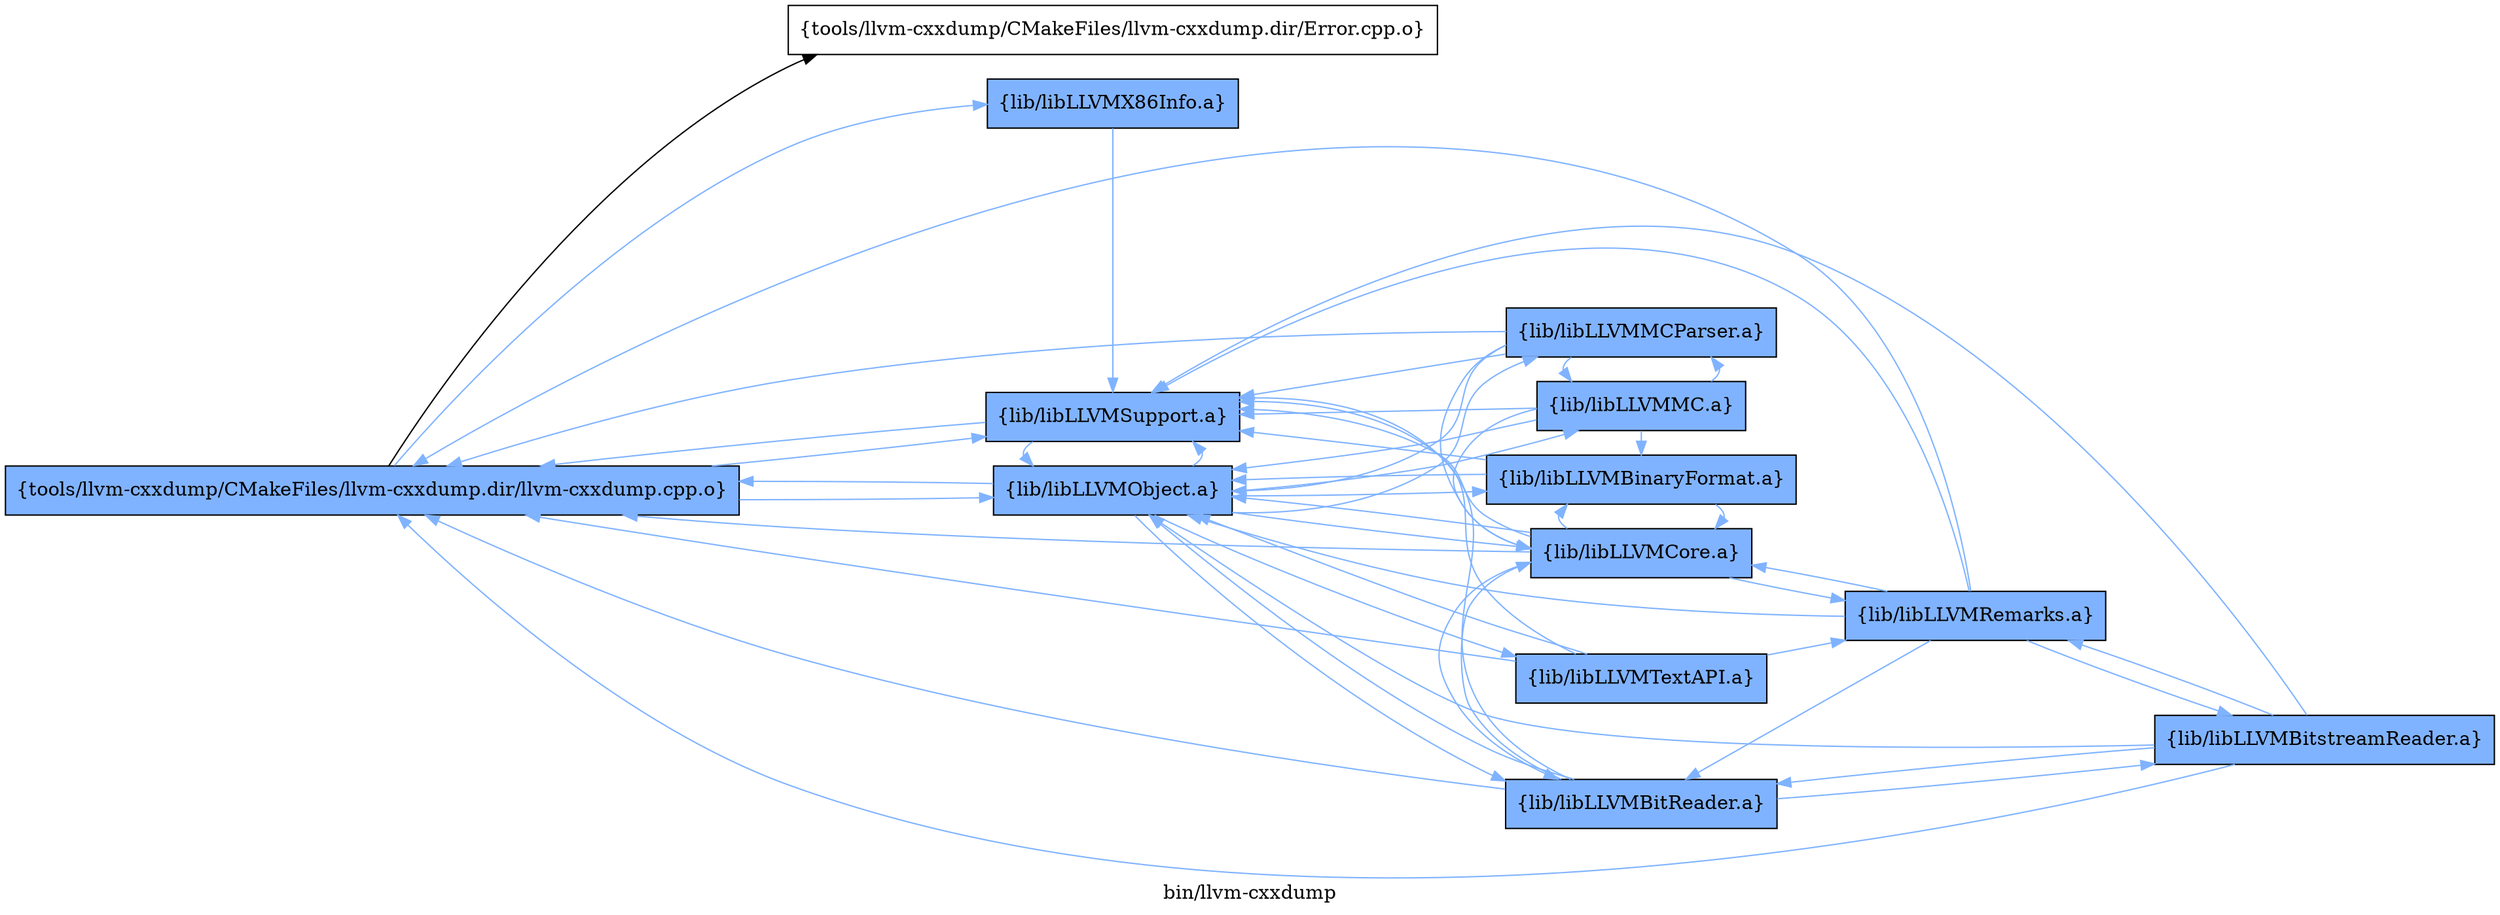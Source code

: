 digraph "bin/llvm-cxxdump" {
	label="bin/llvm-cxxdump";
	rankdir=LR;
	{ rank=same; Node0x55d2ca1a5c18;  }
	{ rank=same; Node0x55d2ca1a5448; Node0x55d2ca1a0998; Node0x55d2ca1a0ee8; Node0x55d2ca1a1398;  }
	{ rank=same; Node0x55d2ca1a6c08; Node0x55d2ca19e198; Node0x55d2ca19f188; Node0x55d2ca19f728; Node0x55d2ca19ddd8; Node0x55d2ca19eb98;  }

	Node0x55d2ca1a5c18 [shape=record,shape=box,group=1,style=filled,fillcolor="0.600000 0.5 1",label="{tools/llvm-cxxdump/CMakeFiles/llvm-cxxdump.dir/llvm-cxxdump.cpp.o}"];
	Node0x55d2ca1a5c18 -> Node0x55d2ca1a5448;
	Node0x55d2ca1a5c18 -> Node0x55d2ca1a0998[color="0.600000 0.5 1"];
	Node0x55d2ca1a5c18 -> Node0x55d2ca1a0ee8[color="0.600000 0.5 1"];
	Node0x55d2ca1a5c18 -> Node0x55d2ca1a1398[color="0.600000 0.5 1"];
	Node0x55d2ca1a5448 [shape=record,shape=box,group=0,label="{tools/llvm-cxxdump/CMakeFiles/llvm-cxxdump.dir/Error.cpp.o}"];
	Node0x55d2ca1a0998 [shape=record,shape=box,group=1,style=filled,fillcolor="0.600000 0.5 1",label="{lib/libLLVMX86Info.a}"];
	Node0x55d2ca1a0998 -> Node0x55d2ca1a1398[color="0.600000 0.5 1"];
	Node0x55d2ca1a0ee8 [shape=record,shape=box,group=1,style=filled,fillcolor="0.600000 0.5 1",label="{lib/libLLVMObject.a}"];
	Node0x55d2ca1a0ee8 -> Node0x55d2ca1a5c18[color="0.600000 0.5 1"];
	Node0x55d2ca1a0ee8 -> Node0x55d2ca1a1398[color="0.600000 0.5 1"];
	Node0x55d2ca1a0ee8 -> Node0x55d2ca1a6c08[color="0.600000 0.5 1"];
	Node0x55d2ca1a0ee8 -> Node0x55d2ca19e198[color="0.600000 0.5 1"];
	Node0x55d2ca1a0ee8 -> Node0x55d2ca19f188[color="0.600000 0.5 1"];
	Node0x55d2ca1a0ee8 -> Node0x55d2ca19f728[color="0.600000 0.5 1"];
	Node0x55d2ca1a0ee8 -> Node0x55d2ca19ddd8[color="0.600000 0.5 1"];
	Node0x55d2ca1a0ee8 -> Node0x55d2ca19eb98[color="0.600000 0.5 1"];
	Node0x55d2ca1a1398 [shape=record,shape=box,group=1,style=filled,fillcolor="0.600000 0.5 1",label="{lib/libLLVMSupport.a}"];
	Node0x55d2ca1a1398 -> Node0x55d2ca1a0ee8[color="0.600000 0.5 1"];
	Node0x55d2ca1a1398 -> Node0x55d2ca1a5c18[color="0.600000 0.5 1"];
	Node0x55d2ca1a6c08 [shape=record,shape=box,group=1,style=filled,fillcolor="0.600000 0.5 1",label="{lib/libLLVMBinaryFormat.a}"];
	Node0x55d2ca1a6c08 -> Node0x55d2ca19f728[color="0.600000 0.5 1"];
	Node0x55d2ca1a6c08 -> Node0x55d2ca1a0ee8[color="0.600000 0.5 1"];
	Node0x55d2ca1a6c08 -> Node0x55d2ca1a1398[color="0.600000 0.5 1"];
	Node0x55d2ca19e198 [shape=record,shape=box,group=1,style=filled,fillcolor="0.600000 0.5 1",label="{lib/libLLVMMC.a}"];
	Node0x55d2ca19e198 -> Node0x55d2ca1a0ee8[color="0.600000 0.5 1"];
	Node0x55d2ca19e198 -> Node0x55d2ca1a1398[color="0.600000 0.5 1"];
	Node0x55d2ca19e198 -> Node0x55d2ca19f728[color="0.600000 0.5 1"];
	Node0x55d2ca19e198 -> Node0x55d2ca19ddd8[color="0.600000 0.5 1"];
	Node0x55d2ca19e198 -> Node0x55d2ca1a6c08[color="0.600000 0.5 1"];
	Node0x55d2ca19f188 [shape=record,shape=box,group=1,style=filled,fillcolor="0.600000 0.5 1",label="{lib/libLLVMBitReader.a}"];
	Node0x55d2ca19f188 -> Node0x55d2ca1a5c18[color="0.600000 0.5 1"];
	Node0x55d2ca19f188 -> Node0x55d2ca1a0ee8[color="0.600000 0.5 1"];
	Node0x55d2ca19f188 -> Node0x55d2ca1a1398[color="0.600000 0.5 1"];
	Node0x55d2ca19f188 -> Node0x55d2ca19f728[color="0.600000 0.5 1"];
	Node0x55d2ca19f188 -> Node0x55d2ca1a00d8[color="0.600000 0.5 1"];
	Node0x55d2ca19f728 [shape=record,shape=box,group=1,style=filled,fillcolor="0.600000 0.5 1",label="{lib/libLLVMCore.a}"];
	Node0x55d2ca19f728 -> Node0x55d2ca1a5c18[color="0.600000 0.5 1"];
	Node0x55d2ca19f728 -> Node0x55d2ca1a0ee8[color="0.600000 0.5 1"];
	Node0x55d2ca19f728 -> Node0x55d2ca1a1398[color="0.600000 0.5 1"];
	Node0x55d2ca19f728 -> Node0x55d2ca19f188[color="0.600000 0.5 1"];
	Node0x55d2ca19f728 -> Node0x55d2ca1a6c08[color="0.600000 0.5 1"];
	Node0x55d2ca19f728 -> Node0x55d2ca19fc28[color="0.600000 0.5 1"];
	Node0x55d2ca19ddd8 [shape=record,shape=box,group=1,style=filled,fillcolor="0.600000 0.5 1",label="{lib/libLLVMMCParser.a}"];
	Node0x55d2ca19ddd8 -> Node0x55d2ca1a5c18[color="0.600000 0.5 1"];
	Node0x55d2ca19ddd8 -> Node0x55d2ca1a0ee8[color="0.600000 0.5 1"];
	Node0x55d2ca19ddd8 -> Node0x55d2ca1a1398[color="0.600000 0.5 1"];
	Node0x55d2ca19ddd8 -> Node0x55d2ca19e198[color="0.600000 0.5 1"];
	Node0x55d2ca19ddd8 -> Node0x55d2ca19f728[color="0.600000 0.5 1"];
	Node0x55d2ca19eb98 [shape=record,shape=box,group=1,style=filled,fillcolor="0.600000 0.5 1",label="{lib/libLLVMTextAPI.a}"];
	Node0x55d2ca19eb98 -> Node0x55d2ca1a1398[color="0.600000 0.5 1"];
	Node0x55d2ca19eb98 -> Node0x55d2ca1a5c18[color="0.600000 0.5 1"];
	Node0x55d2ca19eb98 -> Node0x55d2ca1a0ee8[color="0.600000 0.5 1"];
	Node0x55d2ca19eb98 -> Node0x55d2ca19fc28[color="0.600000 0.5 1"];
	Node0x55d2ca1a00d8 [shape=record,shape=box,group=1,style=filled,fillcolor="0.600000 0.5 1",label="{lib/libLLVMBitstreamReader.a}"];
	Node0x55d2ca1a00d8 -> Node0x55d2ca1a5c18[color="0.600000 0.5 1"];
	Node0x55d2ca1a00d8 -> Node0x55d2ca1a0ee8[color="0.600000 0.5 1"];
	Node0x55d2ca1a00d8 -> Node0x55d2ca1a1398[color="0.600000 0.5 1"];
	Node0x55d2ca1a00d8 -> Node0x55d2ca19f188[color="0.600000 0.5 1"];
	Node0x55d2ca1a00d8 -> Node0x55d2ca19fc28[color="0.600000 0.5 1"];
	Node0x55d2ca19fc28 [shape=record,shape=box,group=1,style=filled,fillcolor="0.600000 0.5 1",label="{lib/libLLVMRemarks.a}"];
	Node0x55d2ca19fc28 -> Node0x55d2ca1a1398[color="0.600000 0.5 1"];
	Node0x55d2ca19fc28 -> Node0x55d2ca19f188[color="0.600000 0.5 1"];
	Node0x55d2ca19fc28 -> Node0x55d2ca1a5c18[color="0.600000 0.5 1"];
	Node0x55d2ca19fc28 -> Node0x55d2ca19f728[color="0.600000 0.5 1"];
	Node0x55d2ca19fc28 -> Node0x55d2ca1a0ee8[color="0.600000 0.5 1"];
	Node0x55d2ca19fc28 -> Node0x55d2ca1a00d8[color="0.600000 0.5 1"];
}
